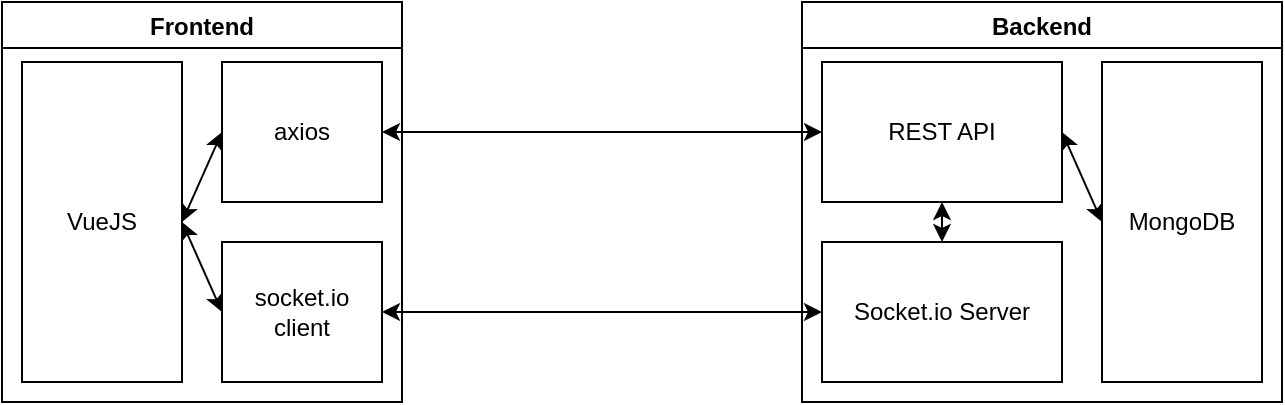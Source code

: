 <mxfile version="14.1.9" type="device"><diagram id="Ht1M8jgEwFfnCIfOTk4-" name="Page-1"><mxGraphModel dx="982" dy="508" grid="1" gridSize="10" guides="1" tooltips="1" connect="1" arrows="1" fold="1" page="1" pageScale="1" pageWidth="1169" pageHeight="827" math="0" shadow="0"><root><mxCell id="0"/><mxCell id="1" parent="0"/><mxCell id="OTr4ddaOVqsfxgJjgBjo-1" value="Frontend" style="swimlane;" vertex="1" parent="1"><mxGeometry x="170" y="90" width="200" height="200" as="geometry"/></mxCell><mxCell id="OTr4ddaOVqsfxgJjgBjo-4" value="VueJS" style="rounded=0;whiteSpace=wrap;html=1;" vertex="1" parent="OTr4ddaOVqsfxgJjgBjo-1"><mxGeometry x="10" y="30" width="80" height="160" as="geometry"/></mxCell><mxCell id="OTr4ddaOVqsfxgJjgBjo-5" value="axios" style="rounded=0;whiteSpace=wrap;html=1;" vertex="1" parent="OTr4ddaOVqsfxgJjgBjo-1"><mxGeometry x="110" y="30" width="80" height="70" as="geometry"/></mxCell><mxCell id="OTr4ddaOVqsfxgJjgBjo-6" value="socket.io client" style="rounded=0;whiteSpace=wrap;html=1;" vertex="1" parent="OTr4ddaOVqsfxgJjgBjo-1"><mxGeometry x="110" y="120" width="80" height="70" as="geometry"/></mxCell><mxCell id="OTr4ddaOVqsfxgJjgBjo-15" value="" style="endArrow=classic;startArrow=classic;html=1;exitX=0;exitY=0.5;exitDx=0;exitDy=0;entryX=1;entryY=0.5;entryDx=0;entryDy=0;" edge="1" parent="OTr4ddaOVqsfxgJjgBjo-1" source="OTr4ddaOVqsfxgJjgBjo-6" target="OTr4ddaOVqsfxgJjgBjo-4"><mxGeometry width="50" height="50" relative="1" as="geometry"><mxPoint x="490" y="330" as="sourcePoint"/><mxPoint x="540" y="280" as="targetPoint"/></mxGeometry></mxCell><mxCell id="OTr4ddaOVqsfxgJjgBjo-16" value="" style="endArrow=classic;startArrow=classic;html=1;exitX=1;exitY=0.5;exitDx=0;exitDy=0;entryX=0;entryY=0.5;entryDx=0;entryDy=0;" edge="1" parent="OTr4ddaOVqsfxgJjgBjo-1" source="OTr4ddaOVqsfxgJjgBjo-4" target="OTr4ddaOVqsfxgJjgBjo-5"><mxGeometry width="50" height="50" relative="1" as="geometry"><mxPoint x="90" y="120" as="sourcePoint"/><mxPoint x="140" y="70" as="targetPoint"/></mxGeometry></mxCell><mxCell id="OTr4ddaOVqsfxgJjgBjo-2" value="Backend" style="swimlane;" vertex="1" parent="1"><mxGeometry x="570" y="90" width="240" height="200" as="geometry"/></mxCell><mxCell id="OTr4ddaOVqsfxgJjgBjo-7" value="MongoDB" style="rounded=0;whiteSpace=wrap;html=1;" vertex="1" parent="OTr4ddaOVqsfxgJjgBjo-2"><mxGeometry x="150" y="30" width="80" height="160" as="geometry"/></mxCell><mxCell id="OTr4ddaOVqsfxgJjgBjo-8" value="REST API" style="rounded=0;whiteSpace=wrap;html=1;" vertex="1" parent="OTr4ddaOVqsfxgJjgBjo-2"><mxGeometry x="10" y="30" width="120" height="70" as="geometry"/></mxCell><mxCell id="OTr4ddaOVqsfxgJjgBjo-9" value="Socket.io Server" style="rounded=0;whiteSpace=wrap;html=1;" vertex="1" parent="OTr4ddaOVqsfxgJjgBjo-2"><mxGeometry x="10" y="120" width="120" height="70" as="geometry"/></mxCell><mxCell id="OTr4ddaOVqsfxgJjgBjo-13" value="" style="endArrow=classic;startArrow=classic;html=1;entryX=0;entryY=0.5;entryDx=0;entryDy=0;exitX=1;exitY=0.5;exitDx=0;exitDy=0;" edge="1" parent="OTr4ddaOVqsfxgJjgBjo-2" source="OTr4ddaOVqsfxgJjgBjo-8" target="OTr4ddaOVqsfxgJjgBjo-7"><mxGeometry width="50" height="50" relative="1" as="geometry"><mxPoint x="40" y="240" as="sourcePoint"/><mxPoint x="260" y="240" as="targetPoint"/></mxGeometry></mxCell><mxCell id="OTr4ddaOVqsfxgJjgBjo-14" value="" style="endArrow=classic;startArrow=classic;html=1;entryX=0.5;entryY=1;entryDx=0;entryDy=0;" edge="1" parent="OTr4ddaOVqsfxgJjgBjo-2" source="OTr4ddaOVqsfxgJjgBjo-9" target="OTr4ddaOVqsfxgJjgBjo-8"><mxGeometry width="50" height="50" relative="1" as="geometry"><mxPoint x="-200" y="250" as="sourcePoint"/><mxPoint x="-150" y="200" as="targetPoint"/></mxGeometry></mxCell><mxCell id="OTr4ddaOVqsfxgJjgBjo-10" value="" style="endArrow=classic;startArrow=classic;html=1;entryX=0;entryY=0.5;entryDx=0;entryDy=0;exitX=1;exitY=0.5;exitDx=0;exitDy=0;" edge="1" parent="1" source="OTr4ddaOVqsfxgJjgBjo-6" target="OTr4ddaOVqsfxgJjgBjo-9"><mxGeometry width="50" height="50" relative="1" as="geometry"><mxPoint x="660" y="420" as="sourcePoint"/><mxPoint x="710" y="370" as="targetPoint"/></mxGeometry></mxCell><mxCell id="OTr4ddaOVqsfxgJjgBjo-12" value="" style="endArrow=classic;startArrow=classic;html=1;entryX=0;entryY=0.5;entryDx=0;entryDy=0;exitX=1;exitY=0.5;exitDx=0;exitDy=0;" edge="1" parent="1" source="OTr4ddaOVqsfxgJjgBjo-5" target="OTr4ddaOVqsfxgJjgBjo-8"><mxGeometry width="50" height="50" relative="1" as="geometry"><mxPoint x="660" y="420" as="sourcePoint"/><mxPoint x="710" y="370" as="targetPoint"/></mxGeometry></mxCell></root></mxGraphModel></diagram></mxfile>